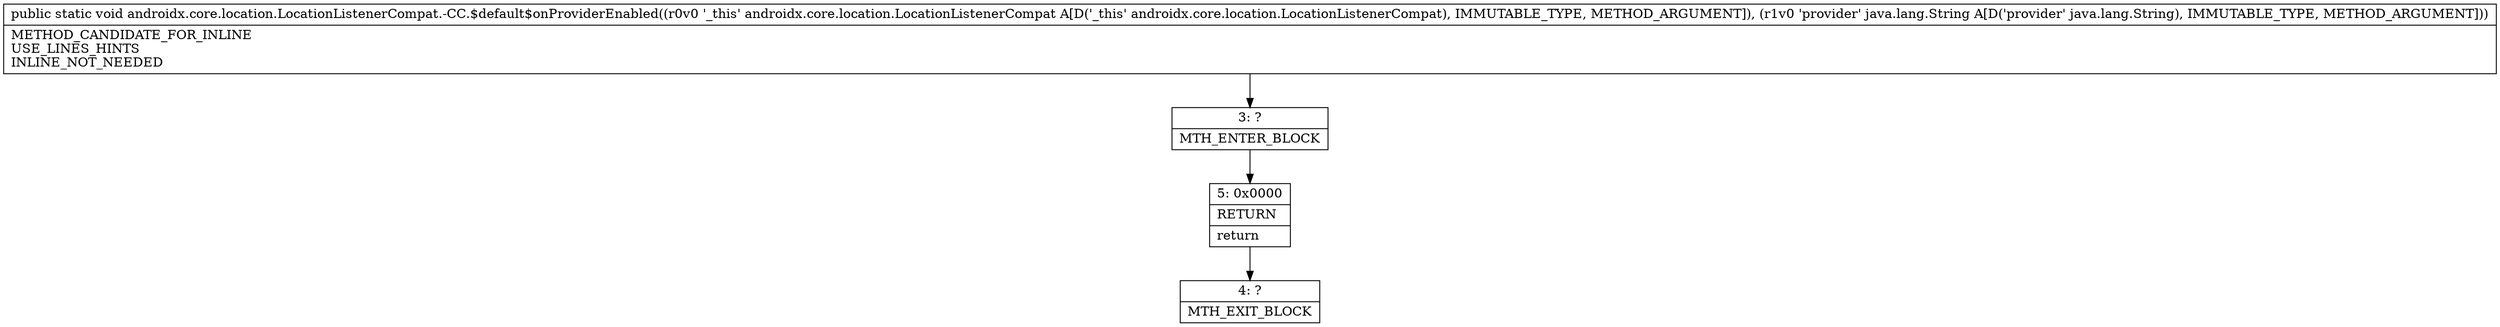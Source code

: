 digraph "CFG forandroidx.core.location.LocationListenerCompat.\-CC.$default$onProviderEnabled(Landroidx\/core\/location\/LocationListenerCompat;Ljava\/lang\/String;)V" {
Node_3 [shape=record,label="{3\:\ ?|MTH_ENTER_BLOCK\l}"];
Node_5 [shape=record,label="{5\:\ 0x0000|RETURN\l|return\l}"];
Node_4 [shape=record,label="{4\:\ ?|MTH_EXIT_BLOCK\l}"];
MethodNode[shape=record,label="{public static void androidx.core.location.LocationListenerCompat.\-CC.$default$onProviderEnabled((r0v0 '_this' androidx.core.location.LocationListenerCompat A[D('_this' androidx.core.location.LocationListenerCompat), IMMUTABLE_TYPE, METHOD_ARGUMENT]), (r1v0 'provider' java.lang.String A[D('provider' java.lang.String), IMMUTABLE_TYPE, METHOD_ARGUMENT]))  | METHOD_CANDIDATE_FOR_INLINE\lUSE_LINES_HINTS\lINLINE_NOT_NEEDED\l}"];
MethodNode -> Node_3;Node_3 -> Node_5;
Node_5 -> Node_4;
}

